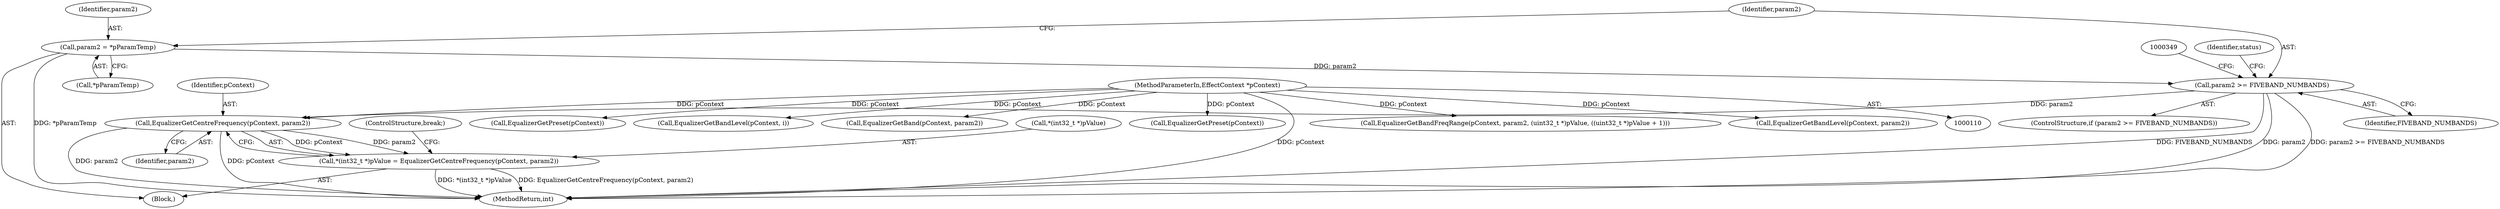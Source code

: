 digraph "0_Android_c66c43ad571ed2590dcd55a762c73c90d9744bac@pointer" {
"1000351" [label="(Call,EqualizerGetCentreFrequency(pContext, param2))"];
"1000111" [label="(MethodParameterIn,EffectContext *pContext)"];
"1000337" [label="(Call,param2 >= FIVEBAND_NUMBANDS)"];
"1000332" [label="(Call,param2 = *pParamTemp)"];
"1000346" [label="(Call,*(int32_t *)pValue = EqualizerGetCentreFrequency(pContext, param2))"];
"1000339" [label="(Identifier,FIVEBAND_NUMBANDS)"];
"1000479" [label="(Call,EqualizerGetPreset(pContext))"];
"1000354" [label="(ControlStructure,break;)"];
"1000353" [label="(Identifier,param2)"];
"1000342" [label="(Identifier,status)"];
"1000507" [label="(Call,EqualizerGetBandLevel(pContext, i))"];
"1000394" [label="(Call,EqualizerGetBand(pContext, param2))"];
"1000338" [label="(Identifier,param2)"];
"1000352" [label="(Identifier,pContext)"];
"1000346" [label="(Call,*(int32_t *)pValue = EqualizerGetCentreFrequency(pContext, param2))"];
"1000351" [label="(Call,EqualizerGetCentreFrequency(pContext, param2))"];
"1000406" [label="(Call,EqualizerGetPreset(pContext))"];
"1000347" [label="(Call,*(int32_t *)pValue)"];
"1000336" [label="(ControlStructure,if (param2 >= FIVEBAND_NUMBANDS))"];
"1000277" [label="(Block,)"];
"1000334" [label="(Call,*pParamTemp)"];
"1000111" [label="(MethodParameterIn,EffectContext *pContext)"];
"1000370" [label="(Call,EqualizerGetBandFreqRange(pContext, param2, (uint32_t *)pValue, ((uint32_t *)pValue + 1)))"];
"1000337" [label="(Call,param2 >= FIVEBAND_NUMBANDS)"];
"1000333" [label="(Identifier,param2)"];
"1000332" [label="(Call,param2 = *pParamTemp)"];
"1000522" [label="(MethodReturn,int)"];
"1000327" [label="(Call,EqualizerGetBandLevel(pContext, param2))"];
"1000351" -> "1000346"  [label="AST: "];
"1000351" -> "1000353"  [label="CFG: "];
"1000352" -> "1000351"  [label="AST: "];
"1000353" -> "1000351"  [label="AST: "];
"1000346" -> "1000351"  [label="CFG: "];
"1000351" -> "1000522"  [label="DDG: param2"];
"1000351" -> "1000522"  [label="DDG: pContext"];
"1000351" -> "1000346"  [label="DDG: pContext"];
"1000351" -> "1000346"  [label="DDG: param2"];
"1000111" -> "1000351"  [label="DDG: pContext"];
"1000337" -> "1000351"  [label="DDG: param2"];
"1000111" -> "1000110"  [label="AST: "];
"1000111" -> "1000522"  [label="DDG: pContext"];
"1000111" -> "1000327"  [label="DDG: pContext"];
"1000111" -> "1000370"  [label="DDG: pContext"];
"1000111" -> "1000394"  [label="DDG: pContext"];
"1000111" -> "1000406"  [label="DDG: pContext"];
"1000111" -> "1000479"  [label="DDG: pContext"];
"1000111" -> "1000507"  [label="DDG: pContext"];
"1000337" -> "1000336"  [label="AST: "];
"1000337" -> "1000339"  [label="CFG: "];
"1000338" -> "1000337"  [label="AST: "];
"1000339" -> "1000337"  [label="AST: "];
"1000342" -> "1000337"  [label="CFG: "];
"1000349" -> "1000337"  [label="CFG: "];
"1000337" -> "1000522"  [label="DDG: FIVEBAND_NUMBANDS"];
"1000337" -> "1000522"  [label="DDG: param2"];
"1000337" -> "1000522"  [label="DDG: param2 >= FIVEBAND_NUMBANDS"];
"1000332" -> "1000337"  [label="DDG: param2"];
"1000332" -> "1000277"  [label="AST: "];
"1000332" -> "1000334"  [label="CFG: "];
"1000333" -> "1000332"  [label="AST: "];
"1000334" -> "1000332"  [label="AST: "];
"1000338" -> "1000332"  [label="CFG: "];
"1000332" -> "1000522"  [label="DDG: *pParamTemp"];
"1000346" -> "1000277"  [label="AST: "];
"1000347" -> "1000346"  [label="AST: "];
"1000354" -> "1000346"  [label="CFG: "];
"1000346" -> "1000522"  [label="DDG: EqualizerGetCentreFrequency(pContext, param2)"];
"1000346" -> "1000522"  [label="DDG: *(int32_t *)pValue"];
}
